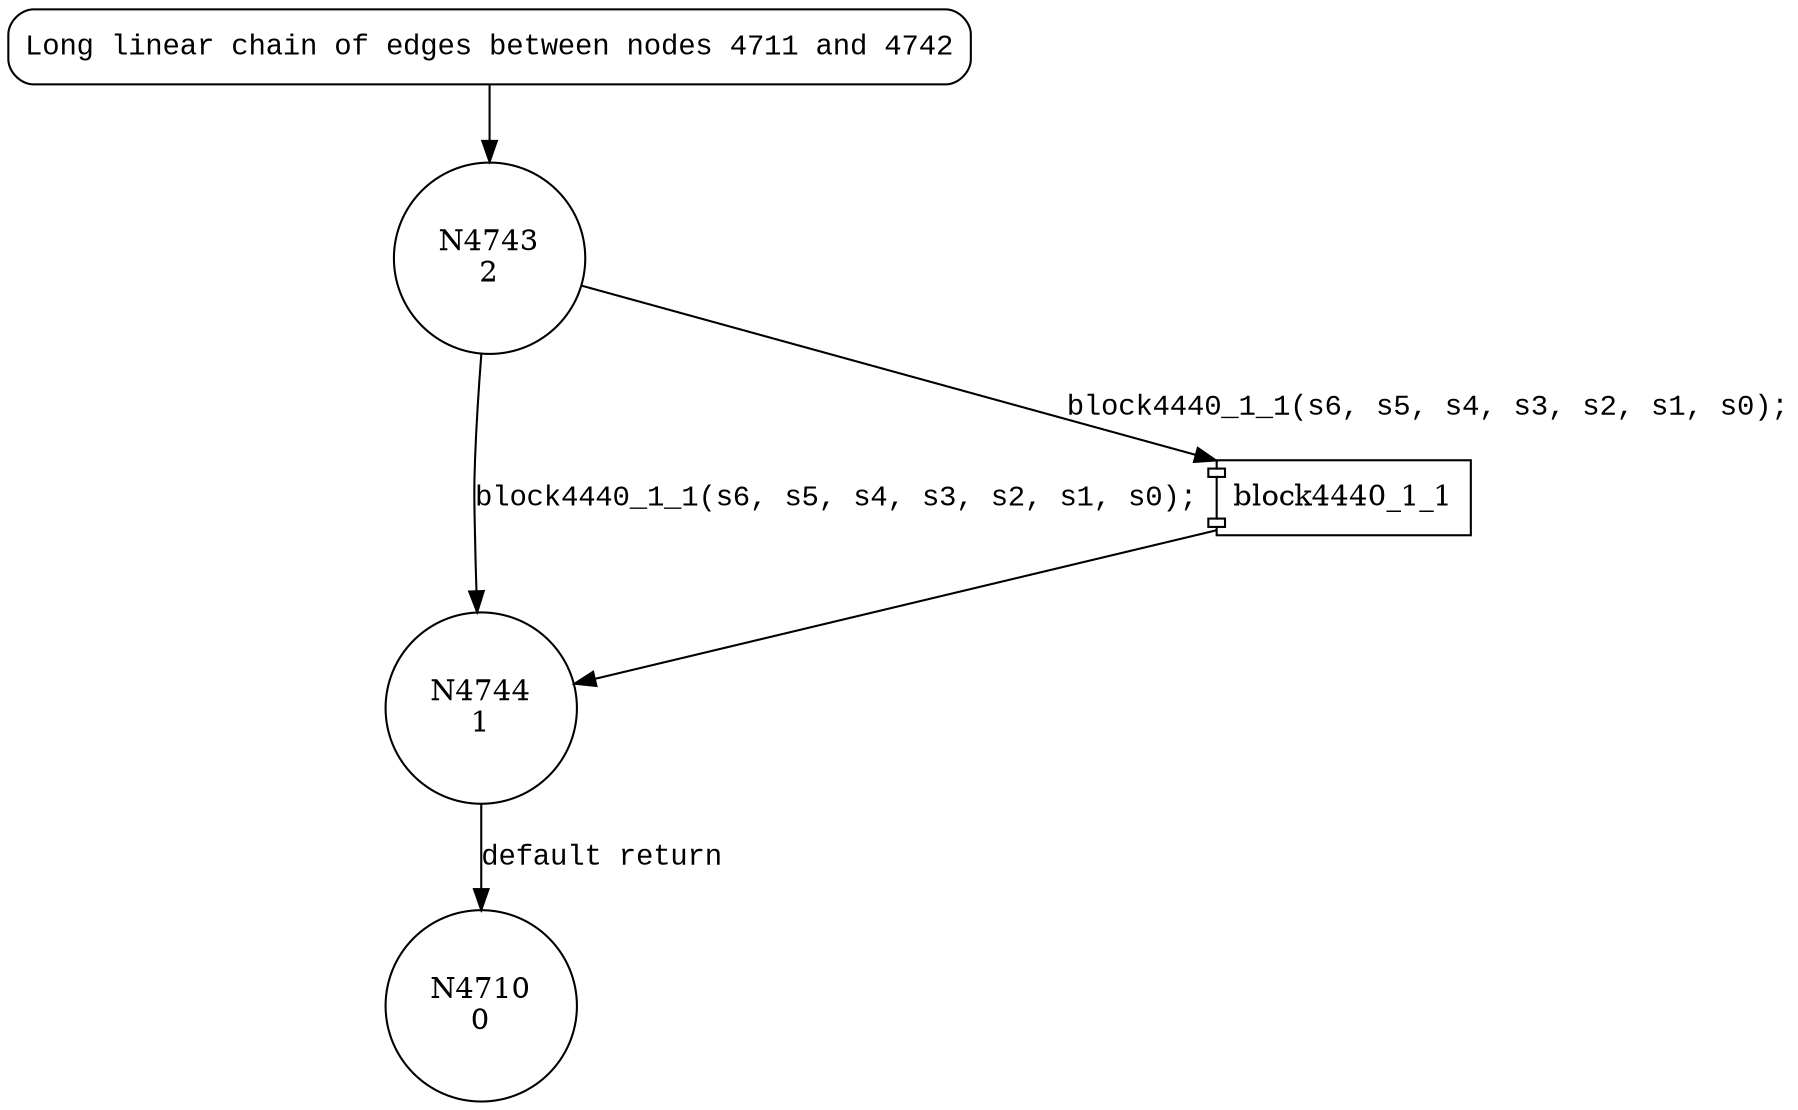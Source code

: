 digraph block4407_1 {
4743 [shape="circle" label="N4743\n2"]
4744 [shape="circle" label="N4744\n1"]
4710 [shape="circle" label="N4710\n0"]
4711 [style="filled,bold" penwidth="1" fillcolor="white" fontname="Courier New" shape="Mrecord" label="Long linear chain of edges between nodes 4711 and 4742"]
4711 -> 4743[label=""]
100288 [shape="component" label="block4440_1_1"]
4743 -> 100288 [label="block4440_1_1(s6, s5, s4, s3, s2, s1, s0);" fontname="Courier New"]
100288 -> 4744 [label="" fontname="Courier New"]
4743 -> 4744 [label="block4440_1_1(s6, s5, s4, s3, s2, s1, s0);" fontname="Courier New"]
4744 -> 4710 [label="default return" fontname="Courier New"]
}